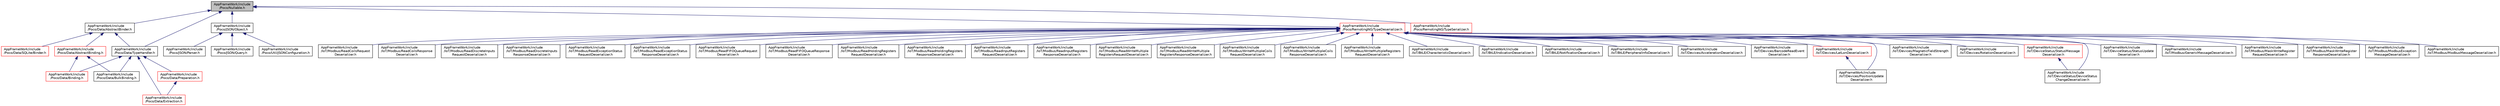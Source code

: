 digraph "AppFrameWork/include/Poco/Nullable.h"
{
 // LATEX_PDF_SIZE
  edge [fontname="Helvetica",fontsize="10",labelfontname="Helvetica",labelfontsize="10"];
  node [fontname="Helvetica",fontsize="10",shape=record];
  Node1 [label="AppFrameWork/include\l/Poco/Nullable.h",height=0.2,width=0.4,color="black", fillcolor="grey75", style="filled", fontcolor="black",tooltip=" "];
  Node1 -> Node2 [dir="back",color="midnightblue",fontsize="10",style="solid"];
  Node2 [label="AppFrameWork/include\l/Poco/Data/AbstractBinder.h",height=0.2,width=0.4,color="black", fillcolor="white", style="filled",URL="$AbstractBinder_8h.html",tooltip=" "];
  Node2 -> Node3 [dir="back",color="midnightblue",fontsize="10",style="solid"];
  Node3 [label="AppFrameWork/include\l/Poco/Data/AbstractBinding.h",height=0.2,width=0.4,color="red", fillcolor="white", style="filled",URL="$AbstractBinding_8h.html",tooltip=" "];
  Node3 -> Node4 [dir="back",color="midnightblue",fontsize="10",style="solid"];
  Node4 [label="AppFrameWork/include\l/Poco/Data/Binding.h",height=0.2,width=0.4,color="red", fillcolor="white", style="filled",URL="$Binding_8h.html",tooltip=" "];
  Node3 -> Node20 [dir="back",color="midnightblue",fontsize="10",style="solid"];
  Node20 [label="AppFrameWork/include\l/Poco/Data/BulkBinding.h",height=0.2,width=0.4,color="black", fillcolor="white", style="filled",URL="$BulkBinding_8h.html",tooltip=" "];
  Node2 -> Node22 [dir="back",color="midnightblue",fontsize="10",style="solid"];
  Node22 [label="AppFrameWork/include\l/Poco/Data/SQLite/Binder.h",height=0.2,width=0.4,color="red", fillcolor="white", style="filled",URL="$Binder_8h.html",tooltip=" "];
  Node2 -> Node24 [dir="back",color="midnightblue",fontsize="10",style="solid"];
  Node24 [label="AppFrameWork/include\l/Poco/Data/TypeHandler.h",height=0.2,width=0.4,color="black", fillcolor="white", style="filled",URL="$TypeHandler_8h.html",tooltip=" "];
  Node24 -> Node4 [dir="back",color="midnightblue",fontsize="10",style="solid"];
  Node24 -> Node20 [dir="back",color="midnightblue",fontsize="10",style="solid"];
  Node24 -> Node25 [dir="back",color="midnightblue",fontsize="10",style="solid"];
  Node25 [label="AppFrameWork/include\l/Poco/Data/Extraction.h",height=0.2,width=0.4,color="red", fillcolor="white", style="filled",URL="$Extraction_8h.html",tooltip=" "];
  Node24 -> Node26 [dir="back",color="midnightblue",fontsize="10",style="solid"];
  Node26 [label="AppFrameWork/include\l/Poco/Data/Preparation.h",height=0.2,width=0.4,color="red", fillcolor="white", style="filled",URL="$Preparation_8h.html",tooltip=" "];
  Node26 -> Node25 [dir="back",color="midnightblue",fontsize="10",style="solid"];
  Node1 -> Node24 [dir="back",color="midnightblue",fontsize="10",style="solid"];
  Node1 -> Node28 [dir="back",color="midnightblue",fontsize="10",style="solid"];
  Node28 [label="AppFrameWork/include\l/Poco/JSON/Object.h",height=0.2,width=0.4,color="black", fillcolor="white", style="filled",URL="$Object_8h.html",tooltip=" "];
  Node28 -> Node29 [dir="back",color="midnightblue",fontsize="10",style="solid"];
  Node29 [label="AppFrameWork/include\l/Poco/JSON/Parser.h",height=0.2,width=0.4,color="black", fillcolor="white", style="filled",URL="$JSON_2Parser_8h.html",tooltip=" "];
  Node28 -> Node30 [dir="back",color="midnightblue",fontsize="10",style="solid"];
  Node30 [label="AppFrameWork/include\l/Poco/JSON/Query.h",height=0.2,width=0.4,color="black", fillcolor="white", style="filled",URL="$Query_8h.html",tooltip=" "];
  Node28 -> Node31 [dir="back",color="midnightblue",fontsize="10",style="solid"];
  Node31 [label="AppFrameWork/include\l/Poco/Util/JSONConfiguration.h",height=0.2,width=0.4,color="black", fillcolor="white", style="filled",URL="$JSONConfiguration_8h.html",tooltip=" "];
  Node1 -> Node32 [dir="back",color="midnightblue",fontsize="10",style="solid"];
  Node32 [label="AppFrameWork/include\l/Poco/RemotingNG/TypeDeserializer.h",height=0.2,width=0.4,color="red", fillcolor="white", style="filled",URL="$TypeDeserializer_8h.html",tooltip=" "];
  Node32 -> Node33 [dir="back",color="midnightblue",fontsize="10",style="solid"];
  Node33 [label="AppFrameWork/include\l/IoT/BtLE/CharacteristicDeserializer.h",height=0.2,width=0.4,color="black", fillcolor="white", style="filled",URL="$CharacteristicDeserializer_8h.html",tooltip=" "];
  Node32 -> Node34 [dir="back",color="midnightblue",fontsize="10",style="solid"];
  Node34 [label="AppFrameWork/include\l/IoT/BtLE/IndicationDeserializer.h",height=0.2,width=0.4,color="black", fillcolor="white", style="filled",URL="$IndicationDeserializer_8h.html",tooltip=" "];
  Node32 -> Node35 [dir="back",color="midnightblue",fontsize="10",style="solid"];
  Node35 [label="AppFrameWork/include\l/IoT/BtLE/NotificationDeserializer.h",height=0.2,width=0.4,color="black", fillcolor="white", style="filled",URL="$NotificationDeserializer_8h.html",tooltip=" "];
  Node32 -> Node36 [dir="back",color="midnightblue",fontsize="10",style="solid"];
  Node36 [label="AppFrameWork/include\l/IoT/BtLE/PeripheralInfoDeserializer.h",height=0.2,width=0.4,color="black", fillcolor="white", style="filled",URL="$PeripheralInfoDeserializer_8h.html",tooltip=" "];
  Node32 -> Node37 [dir="back",color="midnightblue",fontsize="10",style="solid"];
  Node37 [label="AppFrameWork/include\l/IoT/Devices/AccelerationDeserializer.h",height=0.2,width=0.4,color="black", fillcolor="white", style="filled",URL="$AccelerationDeserializer_8h.html",tooltip=" "];
  Node32 -> Node38 [dir="back",color="midnightblue",fontsize="10",style="solid"];
  Node38 [label="AppFrameWork/include\l/IoT/Devices/BarcodeReadEvent\lDeserializer.h",height=0.2,width=0.4,color="black", fillcolor="white", style="filled",URL="$BarcodeReadEventDeserializer_8h.html",tooltip=" "];
  Node32 -> Node39 [dir="back",color="midnightblue",fontsize="10",style="solid"];
  Node39 [label="AppFrameWork/include\l/IoT/Devices/LatLonDeserializer.h",height=0.2,width=0.4,color="red", fillcolor="white", style="filled",URL="$LatLonDeserializer_8h.html",tooltip=" "];
  Node39 -> Node40 [dir="back",color="midnightblue",fontsize="10",style="solid"];
  Node40 [label="AppFrameWork/include\l/IoT/Devices/PositionUpdate\lDeserializer.h",height=0.2,width=0.4,color="black", fillcolor="white", style="filled",URL="$PositionUpdateDeserializer_8h.html",tooltip=" "];
  Node32 -> Node42 [dir="back",color="midnightblue",fontsize="10",style="solid"];
  Node42 [label="AppFrameWork/include\l/IoT/Devices/MagneticFieldStrength\lDeserializer.h",height=0.2,width=0.4,color="black", fillcolor="white", style="filled",URL="$MagneticFieldStrengthDeserializer_8h.html",tooltip=" "];
  Node32 -> Node40 [dir="back",color="midnightblue",fontsize="10",style="solid"];
  Node32 -> Node43 [dir="back",color="midnightblue",fontsize="10",style="solid"];
  Node43 [label="AppFrameWork/include\l/IoT/Devices/RotationDeserializer.h",height=0.2,width=0.4,color="black", fillcolor="white", style="filled",URL="$RotationDeserializer_8h.html",tooltip=" "];
  Node32 -> Node44 [dir="back",color="midnightblue",fontsize="10",style="solid"];
  Node44 [label="AppFrameWork/include\l/IoT/DeviceStatus/DeviceStatus\lChangeDeserializer.h",height=0.2,width=0.4,color="black", fillcolor="white", style="filled",URL="$DeviceStatusChangeDeserializer_8h.html",tooltip=" "];
  Node32 -> Node45 [dir="back",color="midnightblue",fontsize="10",style="solid"];
  Node45 [label="AppFrameWork/include\l/IoT/DeviceStatus/StatusMessage\lDeserializer.h",height=0.2,width=0.4,color="red", fillcolor="white", style="filled",URL="$StatusMessageDeserializer_8h.html",tooltip=" "];
  Node45 -> Node44 [dir="back",color="midnightblue",fontsize="10",style="solid"];
  Node32 -> Node47 [dir="back",color="midnightblue",fontsize="10",style="solid"];
  Node47 [label="AppFrameWork/include\l/IoT/DeviceStatus/StatusUpdate\lDeserializer.h",height=0.2,width=0.4,color="black", fillcolor="white", style="filled",URL="$StatusUpdateDeserializer_8h.html",tooltip=" "];
  Node32 -> Node48 [dir="back",color="midnightblue",fontsize="10",style="solid"];
  Node48 [label="AppFrameWork/include\l/IoT/Modbus/GenericMessageDeserializer.h",height=0.2,width=0.4,color="black", fillcolor="white", style="filled",URL="$GenericMessageDeserializer_8h.html",tooltip=" "];
  Node32 -> Node49 [dir="back",color="midnightblue",fontsize="10",style="solid"];
  Node49 [label="AppFrameWork/include\l/IoT/Modbus/MaskWriteRegister\lRequestDeserializer.h",height=0.2,width=0.4,color="black", fillcolor="white", style="filled",URL="$MaskWriteRegisterRequestDeserializer_8h.html",tooltip=" "];
  Node32 -> Node50 [dir="back",color="midnightblue",fontsize="10",style="solid"];
  Node50 [label="AppFrameWork/include\l/IoT/Modbus/MaskWriteRegister\lResponseDeserializer.h",height=0.2,width=0.4,color="black", fillcolor="white", style="filled",URL="$MaskWriteRegisterResponseDeserializer_8h.html",tooltip=" "];
  Node32 -> Node51 [dir="back",color="midnightblue",fontsize="10",style="solid"];
  Node51 [label="AppFrameWork/include\l/IoT/Modbus/ModbusException\lMessageDeserializer.h",height=0.2,width=0.4,color="black", fillcolor="white", style="filled",URL="$ModbusExceptionMessageDeserializer_8h.html",tooltip=" "];
  Node32 -> Node52 [dir="back",color="midnightblue",fontsize="10",style="solid"];
  Node52 [label="AppFrameWork/include\l/IoT/Modbus/ModbusMessageDeserializer.h",height=0.2,width=0.4,color="black", fillcolor="white", style="filled",URL="$ModbusMessageDeserializer_8h.html",tooltip=" "];
  Node32 -> Node53 [dir="back",color="midnightblue",fontsize="10",style="solid"];
  Node53 [label="AppFrameWork/include\l/IoT/Modbus/ReadCoilsRequest\lDeserializer.h",height=0.2,width=0.4,color="black", fillcolor="white", style="filled",URL="$ReadCoilsRequestDeserializer_8h.html",tooltip=" "];
  Node32 -> Node54 [dir="back",color="midnightblue",fontsize="10",style="solid"];
  Node54 [label="AppFrameWork/include\l/IoT/Modbus/ReadCoilsResponse\lDeserializer.h",height=0.2,width=0.4,color="black", fillcolor="white", style="filled",URL="$ReadCoilsResponseDeserializer_8h.html",tooltip=" "];
  Node32 -> Node55 [dir="back",color="midnightblue",fontsize="10",style="solid"];
  Node55 [label="AppFrameWork/include\l/IoT/Modbus/ReadDiscreteInputs\lRequestDeserializer.h",height=0.2,width=0.4,color="black", fillcolor="white", style="filled",URL="$ReadDiscreteInputsRequestDeserializer_8h.html",tooltip=" "];
  Node32 -> Node56 [dir="back",color="midnightblue",fontsize="10",style="solid"];
  Node56 [label="AppFrameWork/include\l/IoT/Modbus/ReadDiscreteInputs\lResponseDeserializer.h",height=0.2,width=0.4,color="black", fillcolor="white", style="filled",URL="$ReadDiscreteInputsResponseDeserializer_8h.html",tooltip=" "];
  Node32 -> Node57 [dir="back",color="midnightblue",fontsize="10",style="solid"];
  Node57 [label="AppFrameWork/include\l/IoT/Modbus/ReadExceptionStatus\lRequestDeserializer.h",height=0.2,width=0.4,color="black", fillcolor="white", style="filled",URL="$ReadExceptionStatusRequestDeserializer_8h.html",tooltip=" "];
  Node32 -> Node58 [dir="back",color="midnightblue",fontsize="10",style="solid"];
  Node58 [label="AppFrameWork/include\l/IoT/Modbus/ReadExceptionStatus\lResponseDeserializer.h",height=0.2,width=0.4,color="black", fillcolor="white", style="filled",URL="$ReadExceptionStatusResponseDeserializer_8h.html",tooltip=" "];
  Node32 -> Node59 [dir="back",color="midnightblue",fontsize="10",style="solid"];
  Node59 [label="AppFrameWork/include\l/IoT/Modbus/ReadFIFOQueueRequest\lDeserializer.h",height=0.2,width=0.4,color="black", fillcolor="white", style="filled",URL="$ReadFIFOQueueRequestDeserializer_8h.html",tooltip=" "];
  Node32 -> Node60 [dir="back",color="midnightblue",fontsize="10",style="solid"];
  Node60 [label="AppFrameWork/include\l/IoT/Modbus/ReadFIFOQueueResponse\lDeserializer.h",height=0.2,width=0.4,color="black", fillcolor="white", style="filled",URL="$ReadFIFOQueueResponseDeserializer_8h.html",tooltip=" "];
  Node32 -> Node61 [dir="back",color="midnightblue",fontsize="10",style="solid"];
  Node61 [label="AppFrameWork/include\l/IoT/Modbus/ReadHoldingRegisters\lRequestDeserializer.h",height=0.2,width=0.4,color="black", fillcolor="white", style="filled",URL="$ReadHoldingRegistersRequestDeserializer_8h.html",tooltip=" "];
  Node32 -> Node62 [dir="back",color="midnightblue",fontsize="10",style="solid"];
  Node62 [label="AppFrameWork/include\l/IoT/Modbus/ReadHoldingRegisters\lResponseDeserializer.h",height=0.2,width=0.4,color="black", fillcolor="white", style="filled",URL="$ReadHoldingRegistersResponseDeserializer_8h.html",tooltip=" "];
  Node32 -> Node63 [dir="back",color="midnightblue",fontsize="10",style="solid"];
  Node63 [label="AppFrameWork/include\l/IoT/Modbus/ReadInputRegisters\lRequestDeserializer.h",height=0.2,width=0.4,color="black", fillcolor="white", style="filled",URL="$ReadInputRegistersRequestDeserializer_8h.html",tooltip=" "];
  Node32 -> Node64 [dir="back",color="midnightblue",fontsize="10",style="solid"];
  Node64 [label="AppFrameWork/include\l/IoT/Modbus/ReadInputRegisters\lResponseDeserializer.h",height=0.2,width=0.4,color="black", fillcolor="white", style="filled",URL="$ReadInputRegistersResponseDeserializer_8h.html",tooltip=" "];
  Node32 -> Node65 [dir="back",color="midnightblue",fontsize="10",style="solid"];
  Node65 [label="AppFrameWork/include\l/IoT/Modbus/ReadWriteMultiple\lRegistersRequestDeserializer.h",height=0.2,width=0.4,color="black", fillcolor="white", style="filled",URL="$ReadWriteMultipleRegistersRequestDeserializer_8h.html",tooltip=" "];
  Node32 -> Node66 [dir="back",color="midnightblue",fontsize="10",style="solid"];
  Node66 [label="AppFrameWork/include\l/IoT/Modbus/ReadWriteMultiple\lRegistersResponseDeserializer.h",height=0.2,width=0.4,color="black", fillcolor="white", style="filled",URL="$ReadWriteMultipleRegistersResponseDeserializer_8h.html",tooltip=" "];
  Node32 -> Node67 [dir="back",color="midnightblue",fontsize="10",style="solid"];
  Node67 [label="AppFrameWork/include\l/IoT/Modbus/WriteMultipleCoils\lRequestDeserializer.h",height=0.2,width=0.4,color="black", fillcolor="white", style="filled",URL="$WriteMultipleCoilsRequestDeserializer_8h.html",tooltip=" "];
  Node32 -> Node68 [dir="back",color="midnightblue",fontsize="10",style="solid"];
  Node68 [label="AppFrameWork/include\l/IoT/Modbus/WriteMultipleCoils\lResponseDeserializer.h",height=0.2,width=0.4,color="black", fillcolor="white", style="filled",URL="$WriteMultipleCoilsResponseDeserializer_8h.html",tooltip=" "];
  Node32 -> Node69 [dir="back",color="midnightblue",fontsize="10",style="solid"];
  Node69 [label="AppFrameWork/include\l/IoT/Modbus/WriteMultipleRegisters\lRequestDeserializer.h",height=0.2,width=0.4,color="black", fillcolor="white", style="filled",URL="$WriteMultipleRegistersRequestDeserializer_8h.html",tooltip=" "];
  Node1 -> Node111 [dir="back",color="midnightblue",fontsize="10",style="solid"];
  Node111 [label="AppFrameWork/include\l/Poco/RemotingNG/TypeSerializer.h",height=0.2,width=0.4,color="red", fillcolor="white", style="filled",URL="$TypeSerializer_8h.html",tooltip=" "];
}
